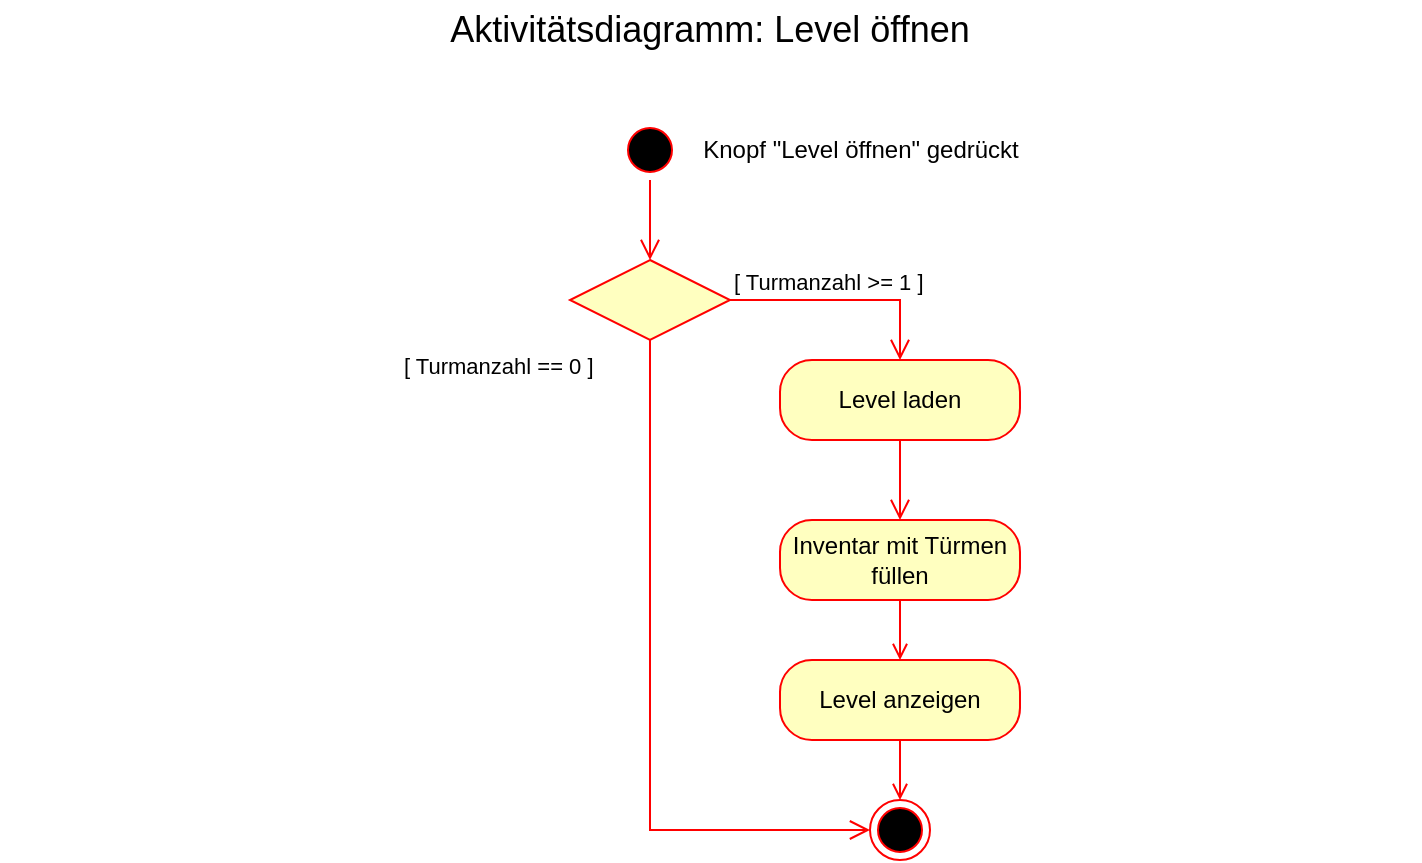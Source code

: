<mxfile version="22.1.21" type="device">
  <diagram name="Seite-1" id="qSU0O-EVbq0HCuzVo5mC">
    <mxGraphModel dx="989" dy="577" grid="1" gridSize="10" guides="1" tooltips="1" connect="1" arrows="1" fold="1" page="0" pageScale="1" pageWidth="827" pageHeight="1169" math="0" shadow="0">
      <root>
        <mxCell id="0" />
        <mxCell id="1" parent="0" />
        <mxCell id="pXO75YiAVBvj5hHbPv8A-1" value="" style="ellipse;html=1;shape=startState;fillColor=#000000;strokeColor=#ff0000;" parent="1" vertex="1">
          <mxGeometry x="350" y="120" width="30" height="30" as="geometry" />
        </mxCell>
        <mxCell id="pXO75YiAVBvj5hHbPv8A-3" value="Level laden" style="rounded=1;whiteSpace=wrap;html=1;arcSize=40;fontColor=#000000;fillColor=#ffffc0;strokeColor=#ff0000;" parent="1" vertex="1">
          <mxGeometry x="430" y="240" width="120" height="40" as="geometry" />
        </mxCell>
        <mxCell id="pXO75YiAVBvj5hHbPv8A-4" value="" style="edgeStyle=orthogonalEdgeStyle;html=1;verticalAlign=bottom;endArrow=open;endSize=8;strokeColor=#ff0000;rounded=0;entryX=0.5;entryY=0;entryDx=0;entryDy=0;" parent="1" source="pXO75YiAVBvj5hHbPv8A-3" target="pXO75YiAVBvj5hHbPv8A-6" edge="1">
          <mxGeometry relative="1" as="geometry">
            <mxPoint x="490" y="320" as="targetPoint" />
          </mxGeometry>
        </mxCell>
        <mxCell id="pXO75YiAVBvj5hHbPv8A-9" style="edgeStyle=orthogonalEdgeStyle;rounded=0;orthogonalLoop=1;jettySize=auto;html=1;exitX=0.5;exitY=1;exitDx=0;exitDy=0;strokeColor=#FF0000;endArrow=open;endFill=0;entryX=0.5;entryY=0;entryDx=0;entryDy=0;" parent="1" source="pXO75YiAVBvj5hHbPv8A-6" target="pXO75YiAVBvj5hHbPv8A-12" edge="1">
          <mxGeometry relative="1" as="geometry">
            <mxPoint x="490" y="390" as="targetPoint" />
          </mxGeometry>
        </mxCell>
        <mxCell id="pXO75YiAVBvj5hHbPv8A-6" value="Inventar mit Türmen füllen" style="rounded=1;whiteSpace=wrap;html=1;arcSize=40;fontColor=#000000;fillColor=#ffffc0;strokeColor=#ff0000;" parent="1" vertex="1">
          <mxGeometry x="430" y="320" width="120" height="40" as="geometry" />
        </mxCell>
        <mxCell id="pXO75YiAVBvj5hHbPv8A-8" value="" style="ellipse;html=1;shape=endState;fillColor=#000000;strokeColor=#ff0000;" parent="1" vertex="1">
          <mxGeometry x="475" y="460" width="30" height="30" as="geometry" />
        </mxCell>
        <mxCell id="pXO75YiAVBvj5hHbPv8A-11" value="Knopf &quot;Level öffnen&quot; gedrückt" style="text;html=1;align=center;verticalAlign=middle;resizable=0;points=[];autosize=1;strokeColor=none;fillColor=none;" parent="1" vertex="1">
          <mxGeometry x="380" y="120" width="180" height="30" as="geometry" />
        </mxCell>
        <mxCell id="pXO75YiAVBvj5hHbPv8A-12" value="Level anzeigen" style="rounded=1;whiteSpace=wrap;html=1;arcSize=40;fontColor=#000000;fillColor=#ffffc0;strokeColor=#ff0000;" parent="1" vertex="1">
          <mxGeometry x="430" y="390" width="120" height="40" as="geometry" />
        </mxCell>
        <mxCell id="pXO75YiAVBvj5hHbPv8A-13" style="edgeStyle=orthogonalEdgeStyle;rounded=0;orthogonalLoop=1;jettySize=auto;html=1;exitX=0.5;exitY=1;exitDx=0;exitDy=0;strokeColor=#FF0000;endArrow=open;endFill=0;entryX=0.5;entryY=0;entryDx=0;entryDy=0;" parent="1" source="pXO75YiAVBvj5hHbPv8A-12" target="pXO75YiAVBvj5hHbPv8A-8" edge="1">
          <mxGeometry relative="1" as="geometry">
            <mxPoint x="500" y="370" as="sourcePoint" />
            <mxPoint x="500" y="400" as="targetPoint" />
          </mxGeometry>
        </mxCell>
        <mxCell id="pXO75YiAVBvj5hHbPv8A-14" value="" style="rhombus;whiteSpace=wrap;html=1;fontColor=#000000;fillColor=#ffffc0;strokeColor=#ff0000;" parent="1" vertex="1">
          <mxGeometry x="325" y="190" width="80" height="40" as="geometry" />
        </mxCell>
        <mxCell id="pXO75YiAVBvj5hHbPv8A-15" value="[ Turmanzahl &amp;gt;= 1 ]" style="edgeStyle=orthogonalEdgeStyle;html=1;align=left;verticalAlign=bottom;endArrow=open;endSize=8;strokeColor=#ff0000;rounded=0;entryX=0.5;entryY=0;entryDx=0;entryDy=0;" parent="1" source="pXO75YiAVBvj5hHbPv8A-14" target="pXO75YiAVBvj5hHbPv8A-3" edge="1">
          <mxGeometry x="-1" relative="1" as="geometry">
            <mxPoint x="505" y="210" as="targetPoint" />
            <mxPoint as="offset" />
          </mxGeometry>
        </mxCell>
        <mxCell id="pXO75YiAVBvj5hHbPv8A-16" value="[ Turmanzahl == 0 ]" style="edgeStyle=orthogonalEdgeStyle;html=1;align=left;verticalAlign=top;endArrow=open;endSize=8;strokeColor=#ff0000;rounded=0;entryX=0;entryY=0.5;entryDx=0;entryDy=0;exitX=0.5;exitY=1;exitDx=0;exitDy=0;" parent="1" source="pXO75YiAVBvj5hHbPv8A-14" target="pXO75YiAVBvj5hHbPv8A-8" edge="1">
          <mxGeometry x="-1" y="-125" relative="1" as="geometry">
            <mxPoint x="365" y="290" as="targetPoint" />
            <mxPoint as="offset" />
          </mxGeometry>
        </mxCell>
        <mxCell id="pXO75YiAVBvj5hHbPv8A-17" value="" style="edgeStyle=orthogonalEdgeStyle;html=1;verticalAlign=bottom;endArrow=open;endSize=8;strokeColor=#ff0000;rounded=0;entryX=0.5;entryY=0;entryDx=0;entryDy=0;exitX=0.5;exitY=1;exitDx=0;exitDy=0;" parent="1" source="pXO75YiAVBvj5hHbPv8A-1" target="pXO75YiAVBvj5hHbPv8A-14" edge="1">
          <mxGeometry relative="1" as="geometry">
            <mxPoint x="500" y="330" as="targetPoint" />
            <mxPoint x="500" y="290" as="sourcePoint" />
          </mxGeometry>
        </mxCell>
        <mxCell id="MsLcnX5znrAa6whW2Hkh-1" value="Aktivitätsdiagramm: Level öffnen" style="text;html=1;strokeColor=none;fillColor=none;align=center;verticalAlign=middle;whiteSpace=wrap;rounded=0;fontSize=18;" vertex="1" parent="1">
          <mxGeometry x="40" y="60" width="710" height="30" as="geometry" />
        </mxCell>
      </root>
    </mxGraphModel>
  </diagram>
</mxfile>
